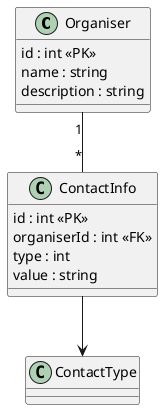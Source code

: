 @startuml
class Organiser {
    id : int <<PK>>
    name : string
    description : string 
}

class ContactInfo {
    id : int <<PK>>
    organiserId : int <<FK>>
    type : int
    value : string
}



Organiser "1" -- "*" ContactInfo
ContactInfo --> ContactType

@enduml